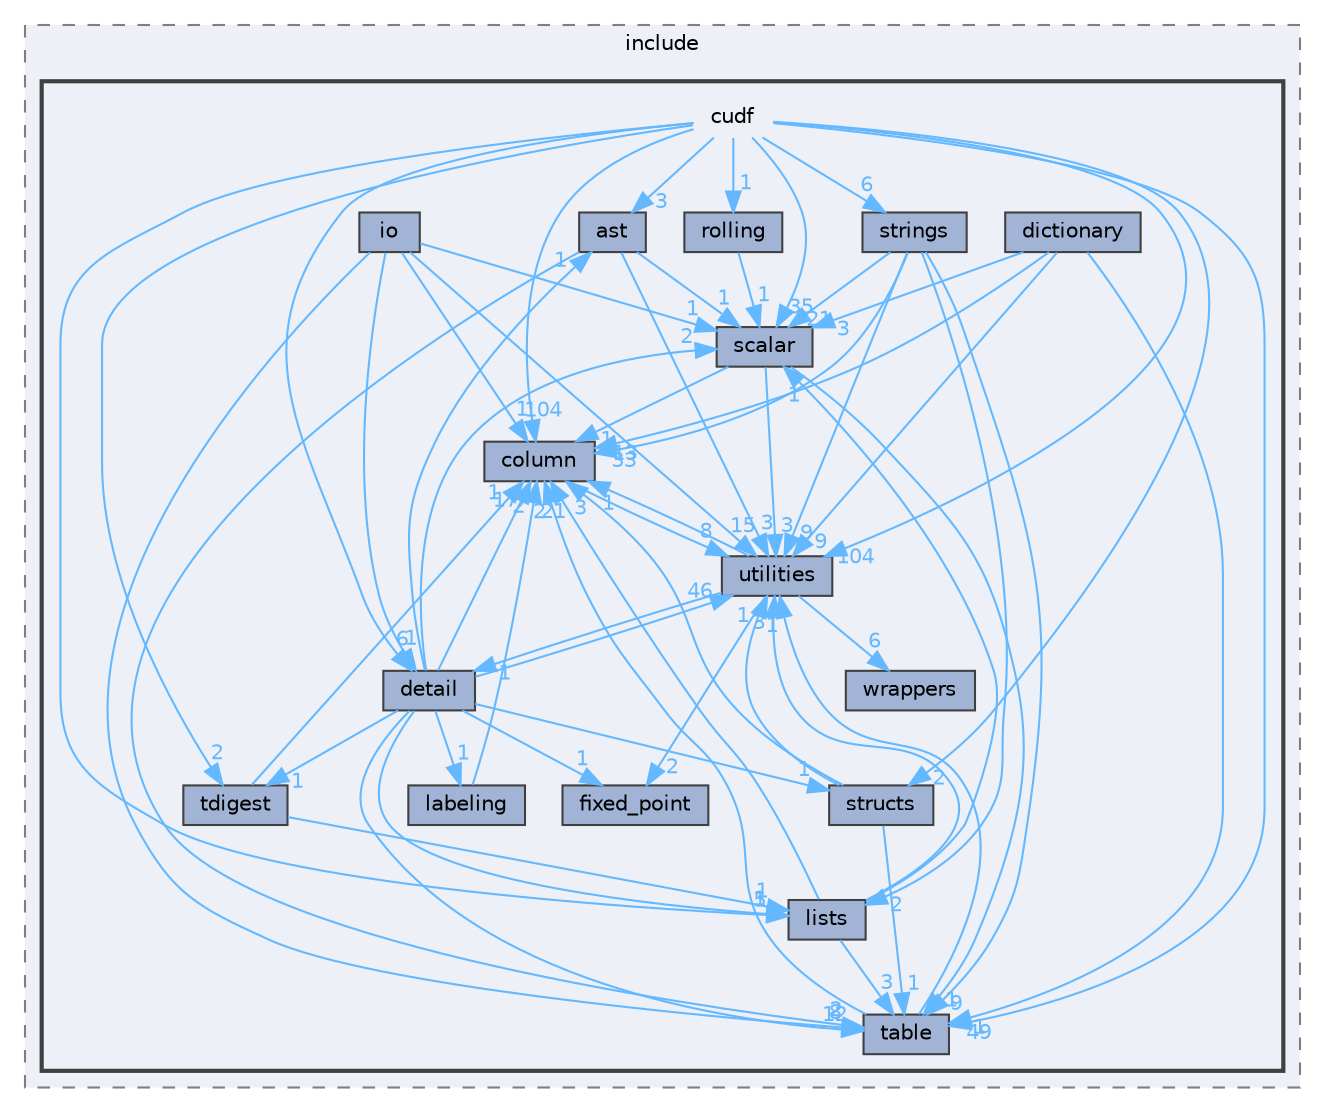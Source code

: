 digraph "D:/gitLibrary/cudf/cpp/include/cudf"
{
 // LATEX_PDF_SIZE
  bgcolor="transparent";
  edge [fontname=Helvetica,fontsize=10,labelfontname=Helvetica,labelfontsize=10];
  node [fontname=Helvetica,fontsize=10,shape=box,height=0.2,width=0.4];
  compound=true
  subgraph clusterdir_7fbf5ee8ae486656ea40e5ca1dd304f9 {
    graph [ bgcolor="#edf0f7", pencolor="grey50", label="include", fontname=Helvetica,fontsize=10 style="filled,dashed", URL="dir_7fbf5ee8ae486656ea40e5ca1dd304f9.html",tooltip=""]
  subgraph clusterdir_87e6427d1ef099fd52d9d0724c66b062 {
    graph [ bgcolor="#edf0f7", pencolor="grey25", label="", fontname=Helvetica,fontsize=10 style="filled,bold", URL="dir_87e6427d1ef099fd52d9d0724c66b062.html",tooltip=""]
    dir_87e6427d1ef099fd52d9d0724c66b062 [shape=plaintext, label="cudf"];
  dir_d3e592b7f2165665747038b2705e2ce5 [label="ast", fillcolor="#a2b4d6", color="grey25", style="filled", URL="dir_d3e592b7f2165665747038b2705e2ce5.html",tooltip=""];
  dir_fce7e93f70105769e490dda9a6ac64fb [label="column", fillcolor="#a2b4d6", color="grey25", style="filled", URL="dir_fce7e93f70105769e490dda9a6ac64fb.html",tooltip=""];
  dir_a82d85c89be6cfc9cc0f5c38ca1aa1ac [label="detail", fillcolor="#a2b4d6", color="grey25", style="filled", URL="dir_a82d85c89be6cfc9cc0f5c38ca1aa1ac.html",tooltip=""];
  dir_a51effb29f5c8c9cde7d0179a9fb21b1 [label="dictionary", fillcolor="#a2b4d6", color="grey25", style="filled", URL="dir_a51effb29f5c8c9cde7d0179a9fb21b1.html",tooltip=""];
  dir_d3224ea6fef3ee2ac431c6bc92f754ca [label="fixed_point", fillcolor="#a2b4d6", color="grey25", style="filled", URL="dir_d3224ea6fef3ee2ac431c6bc92f754ca.html",tooltip=""];
  dir_6c957c959b1bf3b7bc34e42fb1407625 [label="io", fillcolor="#a2b4d6", color="grey25", style="filled", URL="dir_6c957c959b1bf3b7bc34e42fb1407625.html",tooltip=""];
  dir_2f91b85d2049f58953549b938b21e4cf [label="labeling", fillcolor="#a2b4d6", color="grey25", style="filled", URL="dir_2f91b85d2049f58953549b938b21e4cf.html",tooltip=""];
  dir_d4a9dbbcf74344d51a464821ca87a47e [label="lists", fillcolor="#a2b4d6", color="grey25", style="filled", URL="dir_d4a9dbbcf74344d51a464821ca87a47e.html",tooltip=""];
  dir_3e9cf18c788c7f072358c15b07c34474 [label="rolling", fillcolor="#a2b4d6", color="grey25", style="filled", URL="dir_3e9cf18c788c7f072358c15b07c34474.html",tooltip=""];
  dir_afa83cc9b3075ac846db8d24480e5154 [label="scalar", fillcolor="#a2b4d6", color="grey25", style="filled", URL="dir_afa83cc9b3075ac846db8d24480e5154.html",tooltip=""];
  dir_e52a7cfcc5412b565f6ae0686e8a94b2 [label="strings", fillcolor="#a2b4d6", color="grey25", style="filled", URL="dir_e52a7cfcc5412b565f6ae0686e8a94b2.html",tooltip=""];
  dir_86ff3978c066ea8ec039f40a4715723c [label="structs", fillcolor="#a2b4d6", color="grey25", style="filled", URL="dir_86ff3978c066ea8ec039f40a4715723c.html",tooltip=""];
  dir_9d85f5b54f4565533fc543f57ae7704d [label="table", fillcolor="#a2b4d6", color="grey25", style="filled", URL="dir_9d85f5b54f4565533fc543f57ae7704d.html",tooltip=""];
  dir_cb1a6bbefdd038b6767b63dd79219a36 [label="tdigest", fillcolor="#a2b4d6", color="grey25", style="filled", URL="dir_cb1a6bbefdd038b6767b63dd79219a36.html",tooltip=""];
  dir_8262fc92296c7dd0bcaa745c9549f750 [label="utilities", fillcolor="#a2b4d6", color="grey25", style="filled", URL="dir_8262fc92296c7dd0bcaa745c9549f750.html",tooltip=""];
  dir_9a7d0fd8356aa05d1d9cd67228c39751 [label="wrappers", fillcolor="#a2b4d6", color="grey25", style="filled", URL="dir_9a7d0fd8356aa05d1d9cd67228c39751.html",tooltip=""];
  }
  }
  dir_87e6427d1ef099fd52d9d0724c66b062->dir_3e9cf18c788c7f072358c15b07c34474 [headlabel="1", labeldistance=1.5 headhref="dir_000007_000027.html" color="steelblue1" fontcolor="steelblue1"];
  dir_87e6427d1ef099fd52d9d0724c66b062->dir_8262fc92296c7dd0bcaa745c9549f750 [headlabel="104", labeldistance=1.5 headhref="dir_000007_000038.html" color="steelblue1" fontcolor="steelblue1"];
  dir_87e6427d1ef099fd52d9d0724c66b062->dir_86ff3978c066ea8ec039f40a4715723c [headlabel="2", labeldistance=1.5 headhref="dir_000007_000032.html" color="steelblue1" fontcolor="steelblue1"];
  dir_87e6427d1ef099fd52d9d0724c66b062->dir_9d85f5b54f4565533fc543f57ae7704d [headlabel="49", labeldistance=1.5 headhref="dir_000007_000033.html" color="steelblue1" fontcolor="steelblue1"];
  dir_87e6427d1ef099fd52d9d0724c66b062->dir_a82d85c89be6cfc9cc0f5c38ca1aa1ac [headlabel="6", labeldistance=1.5 headhref="dir_000007_000010.html" color="steelblue1" fontcolor="steelblue1"];
  dir_87e6427d1ef099fd52d9d0724c66b062->dir_afa83cc9b3075ac846db8d24480e5154 [headlabel="35", labeldistance=1.5 headhref="dir_000007_000028.html" color="steelblue1" fontcolor="steelblue1"];
  dir_87e6427d1ef099fd52d9d0724c66b062->dir_cb1a6bbefdd038b6767b63dd79219a36 [headlabel="2", labeldistance=1.5 headhref="dir_000007_000035.html" color="steelblue1" fontcolor="steelblue1"];
  dir_87e6427d1ef099fd52d9d0724c66b062->dir_d3e592b7f2165665747038b2705e2ce5 [headlabel="3", labeldistance=1.5 headhref="dir_000007_000001.html" color="steelblue1" fontcolor="steelblue1"];
  dir_87e6427d1ef099fd52d9d0724c66b062->dir_d4a9dbbcf74344d51a464821ca87a47e [headlabel="5", labeldistance=1.5 headhref="dir_000007_000024.html" color="steelblue1" fontcolor="steelblue1"];
  dir_87e6427d1ef099fd52d9d0724c66b062->dir_e52a7cfcc5412b565f6ae0686e8a94b2 [headlabel="6", labeldistance=1.5 headhref="dir_000007_000030.html" color="steelblue1" fontcolor="steelblue1"];
  dir_87e6427d1ef099fd52d9d0724c66b062->dir_fce7e93f70105769e490dda9a6ac64fb [headlabel="104", labeldistance=1.5 headhref="dir_000007_000003.html" color="steelblue1" fontcolor="steelblue1"];
  dir_d3e592b7f2165665747038b2705e2ce5->dir_8262fc92296c7dd0bcaa745c9549f750 [headlabel="3", labeldistance=1.5 headhref="dir_000001_000038.html" color="steelblue1" fontcolor="steelblue1"];
  dir_d3e592b7f2165665747038b2705e2ce5->dir_9d85f5b54f4565533fc543f57ae7704d [headlabel="2", labeldistance=1.5 headhref="dir_000001_000033.html" color="steelblue1" fontcolor="steelblue1"];
  dir_d3e592b7f2165665747038b2705e2ce5->dir_afa83cc9b3075ac846db8d24480e5154 [headlabel="1", labeldistance=1.5 headhref="dir_000001_000028.html" color="steelblue1" fontcolor="steelblue1"];
  dir_fce7e93f70105769e490dda9a6ac64fb->dir_8262fc92296c7dd0bcaa745c9549f750 [headlabel="8", labeldistance=1.5 headhref="dir_000003_000038.html" color="steelblue1" fontcolor="steelblue1"];
  dir_a82d85c89be6cfc9cc0f5c38ca1aa1ac->dir_2f91b85d2049f58953549b938b21e4cf [headlabel="1", labeldistance=1.5 headhref="dir_000010_000023.html" color="steelblue1" fontcolor="steelblue1"];
  dir_a82d85c89be6cfc9cc0f5c38ca1aa1ac->dir_8262fc92296c7dd0bcaa745c9549f750 [headlabel="46", labeldistance=1.5 headhref="dir_000010_000038.html" color="steelblue1" fontcolor="steelblue1"];
  dir_a82d85c89be6cfc9cc0f5c38ca1aa1ac->dir_9d85f5b54f4565533fc543f57ae7704d [headlabel="12", labeldistance=1.5 headhref="dir_000010_000033.html" color="steelblue1" fontcolor="steelblue1"];
  dir_a82d85c89be6cfc9cc0f5c38ca1aa1ac->dir_afa83cc9b3075ac846db8d24480e5154 [headlabel="2", labeldistance=1.5 headhref="dir_000010_000028.html" color="steelblue1" fontcolor="steelblue1"];
  dir_a82d85c89be6cfc9cc0f5c38ca1aa1ac->dir_cb1a6bbefdd038b6767b63dd79219a36 [headlabel="1", labeldistance=1.5 headhref="dir_000010_000035.html" color="steelblue1" fontcolor="steelblue1"];
  dir_a82d85c89be6cfc9cc0f5c38ca1aa1ac->dir_d3e592b7f2165665747038b2705e2ce5 [headlabel="1", labeldistance=1.5 headhref="dir_000010_000001.html" color="steelblue1" fontcolor="steelblue1"];
  dir_a82d85c89be6cfc9cc0f5c38ca1aa1ac->dir_d4a9dbbcf74344d51a464821ca87a47e [headlabel="1", labeldistance=1.5 headhref="dir_000010_000024.html" color="steelblue1" fontcolor="steelblue1"];
  dir_a82d85c89be6cfc9cc0f5c38ca1aa1ac->dir_fce7e93f70105769e490dda9a6ac64fb [headlabel="17", labeldistance=1.5 headhref="dir_000010_000003.html" color="steelblue1" fontcolor="steelblue1"];
  dir_a82d85c89be6cfc9cc0f5c38ca1aa1ac->dir_86ff3978c066ea8ec039f40a4715723c [headlabel="1", labeldistance=1.5 headhref="dir_000010_000032.html" color="steelblue1" fontcolor="steelblue1"];
  dir_a82d85c89be6cfc9cc0f5c38ca1aa1ac->dir_d3224ea6fef3ee2ac431c6bc92f754ca [headlabel="1", labeldistance=1.5 headhref="dir_000010_000018.html" color="steelblue1" fontcolor="steelblue1"];
  dir_a51effb29f5c8c9cde7d0179a9fb21b1->dir_8262fc92296c7dd0bcaa745c9549f750 [headlabel="9", labeldistance=1.5 headhref="dir_000017_000038.html" color="steelblue1" fontcolor="steelblue1"];
  dir_a51effb29f5c8c9cde7d0179a9fb21b1->dir_9d85f5b54f4565533fc543f57ae7704d [headlabel="1", labeldistance=1.5 headhref="dir_000017_000033.html" color="steelblue1" fontcolor="steelblue1"];
  dir_a51effb29f5c8c9cde7d0179a9fb21b1->dir_afa83cc9b3075ac846db8d24480e5154 [headlabel="3", labeldistance=1.5 headhref="dir_000017_000028.html" color="steelblue1" fontcolor="steelblue1"];
  dir_a51effb29f5c8c9cde7d0179a9fb21b1->dir_fce7e93f70105769e490dda9a6ac64fb [headlabel="13", labeldistance=1.5 headhref="dir_000017_000003.html" color="steelblue1" fontcolor="steelblue1"];
  dir_6c957c959b1bf3b7bc34e42fb1407625->dir_8262fc92296c7dd0bcaa745c9549f750 [headlabel="15", labeldistance=1.5 headhref="dir_000022_000038.html" color="steelblue1" fontcolor="steelblue1"];
  dir_6c957c959b1bf3b7bc34e42fb1407625->dir_9d85f5b54f4565533fc543f57ae7704d [headlabel="8", labeldistance=1.5 headhref="dir_000022_000033.html" color="steelblue1" fontcolor="steelblue1"];
  dir_6c957c959b1bf3b7bc34e42fb1407625->dir_a82d85c89be6cfc9cc0f5c38ca1aa1ac [headlabel="1", labeldistance=1.5 headhref="dir_000022_000010.html" color="steelblue1" fontcolor="steelblue1"];
  dir_6c957c959b1bf3b7bc34e42fb1407625->dir_afa83cc9b3075ac846db8d24480e5154 [headlabel="1", labeldistance=1.5 headhref="dir_000022_000028.html" color="steelblue1" fontcolor="steelblue1"];
  dir_6c957c959b1bf3b7bc34e42fb1407625->dir_fce7e93f70105769e490dda9a6ac64fb [headlabel="1", labeldistance=1.5 headhref="dir_000022_000003.html" color="steelblue1" fontcolor="steelblue1"];
  dir_2f91b85d2049f58953549b938b21e4cf->dir_fce7e93f70105769e490dda9a6ac64fb [headlabel="2", labeldistance=1.5 headhref="dir_000023_000003.html" color="steelblue1" fontcolor="steelblue1"];
  dir_d4a9dbbcf74344d51a464821ca87a47e->dir_8262fc92296c7dd0bcaa745c9549f750 [headlabel="3", labeldistance=1.5 headhref="dir_000024_000038.html" color="steelblue1" fontcolor="steelblue1"];
  dir_d4a9dbbcf74344d51a464821ca87a47e->dir_9d85f5b54f4565533fc543f57ae7704d [headlabel="3", labeldistance=1.5 headhref="dir_000024_000033.html" color="steelblue1" fontcolor="steelblue1"];
  dir_d4a9dbbcf74344d51a464821ca87a47e->dir_afa83cc9b3075ac846db8d24480e5154 [headlabel="1", labeldistance=1.5 headhref="dir_000024_000028.html" color="steelblue1" fontcolor="steelblue1"];
  dir_d4a9dbbcf74344d51a464821ca87a47e->dir_fce7e93f70105769e490dda9a6ac64fb [headlabel="21", labeldistance=1.5 headhref="dir_000024_000003.html" color="steelblue1" fontcolor="steelblue1"];
  dir_3e9cf18c788c7f072358c15b07c34474->dir_afa83cc9b3075ac846db8d24480e5154 [headlabel="1", labeldistance=1.5 headhref="dir_000027_000028.html" color="steelblue1" fontcolor="steelblue1"];
  dir_afa83cc9b3075ac846db8d24480e5154->dir_8262fc92296c7dd0bcaa745c9549f750 [headlabel="3", labeldistance=1.5 headhref="dir_000028_000038.html" color="steelblue1" fontcolor="steelblue1"];
  dir_afa83cc9b3075ac846db8d24480e5154->dir_9d85f5b54f4565533fc543f57ae7704d [headlabel="1", labeldistance=1.5 headhref="dir_000028_000033.html" color="steelblue1" fontcolor="steelblue1"];
  dir_afa83cc9b3075ac846db8d24480e5154->dir_fce7e93f70105769e490dda9a6ac64fb [headlabel="1", labeldistance=1.5 headhref="dir_000028_000003.html" color="steelblue1" fontcolor="steelblue1"];
  dir_e52a7cfcc5412b565f6ae0686e8a94b2->dir_8262fc92296c7dd0bcaa745c9549f750 [headlabel="9", labeldistance=1.5 headhref="dir_000030_000038.html" color="steelblue1" fontcolor="steelblue1"];
  dir_e52a7cfcc5412b565f6ae0686e8a94b2->dir_9d85f5b54f4565533fc543f57ae7704d [headlabel="9", labeldistance=1.5 headhref="dir_000030_000033.html" color="steelblue1" fontcolor="steelblue1"];
  dir_e52a7cfcc5412b565f6ae0686e8a94b2->dir_afa83cc9b3075ac846db8d24480e5154 [headlabel="21", labeldistance=1.5 headhref="dir_000030_000028.html" color="steelblue1" fontcolor="steelblue1"];
  dir_e52a7cfcc5412b565f6ae0686e8a94b2->dir_d4a9dbbcf74344d51a464821ca87a47e [headlabel="2", labeldistance=1.5 headhref="dir_000030_000024.html" color="steelblue1" fontcolor="steelblue1"];
  dir_e52a7cfcc5412b565f6ae0686e8a94b2->dir_fce7e93f70105769e490dda9a6ac64fb [headlabel="33", labeldistance=1.5 headhref="dir_000030_000003.html" color="steelblue1" fontcolor="steelblue1"];
  dir_86ff3978c066ea8ec039f40a4715723c->dir_8262fc92296c7dd0bcaa745c9549f750 [headlabel="1", labeldistance=1.5 headhref="dir_000032_000038.html" color="steelblue1" fontcolor="steelblue1"];
  dir_86ff3978c066ea8ec039f40a4715723c->dir_9d85f5b54f4565533fc543f57ae7704d [headlabel="1", labeldistance=1.5 headhref="dir_000032_000033.html" color="steelblue1" fontcolor="steelblue1"];
  dir_86ff3978c066ea8ec039f40a4715723c->dir_fce7e93f70105769e490dda9a6ac64fb [headlabel="3", labeldistance=1.5 headhref="dir_000032_000003.html" color="steelblue1" fontcolor="steelblue1"];
  dir_9d85f5b54f4565533fc543f57ae7704d->dir_8262fc92296c7dd0bcaa745c9549f750 [headlabel="1", labeldistance=1.5 headhref="dir_000033_000038.html" color="steelblue1" fontcolor="steelblue1"];
  dir_9d85f5b54f4565533fc543f57ae7704d->dir_fce7e93f70105769e490dda9a6ac64fb [headlabel="2", labeldistance=1.5 headhref="dir_000033_000003.html" color="steelblue1" fontcolor="steelblue1"];
  dir_cb1a6bbefdd038b6767b63dd79219a36->dir_d4a9dbbcf74344d51a464821ca87a47e [headlabel="1", labeldistance=1.5 headhref="dir_000035_000024.html" color="steelblue1" fontcolor="steelblue1"];
  dir_cb1a6bbefdd038b6767b63dd79219a36->dir_fce7e93f70105769e490dda9a6ac64fb [headlabel="1", labeldistance=1.5 headhref="dir_000035_000003.html" color="steelblue1" fontcolor="steelblue1"];
  dir_8262fc92296c7dd0bcaa745c9549f750->dir_9a7d0fd8356aa05d1d9cd67228c39751 [headlabel="6", labeldistance=1.5 headhref="dir_000038_000039.html" color="steelblue1" fontcolor="steelblue1"];
  dir_8262fc92296c7dd0bcaa745c9549f750->dir_a82d85c89be6cfc9cc0f5c38ca1aa1ac [headlabel="1", labeldistance=1.5 headhref="dir_000038_000010.html" color="steelblue1" fontcolor="steelblue1"];
  dir_8262fc92296c7dd0bcaa745c9549f750->dir_d3224ea6fef3ee2ac431c6bc92f754ca [headlabel="2", labeldistance=1.5 headhref="dir_000038_000018.html" color="steelblue1" fontcolor="steelblue1"];
  dir_8262fc92296c7dd0bcaa745c9549f750->dir_fce7e93f70105769e490dda9a6ac64fb [headlabel="1", labeldistance=1.5 headhref="dir_000038_000003.html" color="steelblue1" fontcolor="steelblue1"];
}
